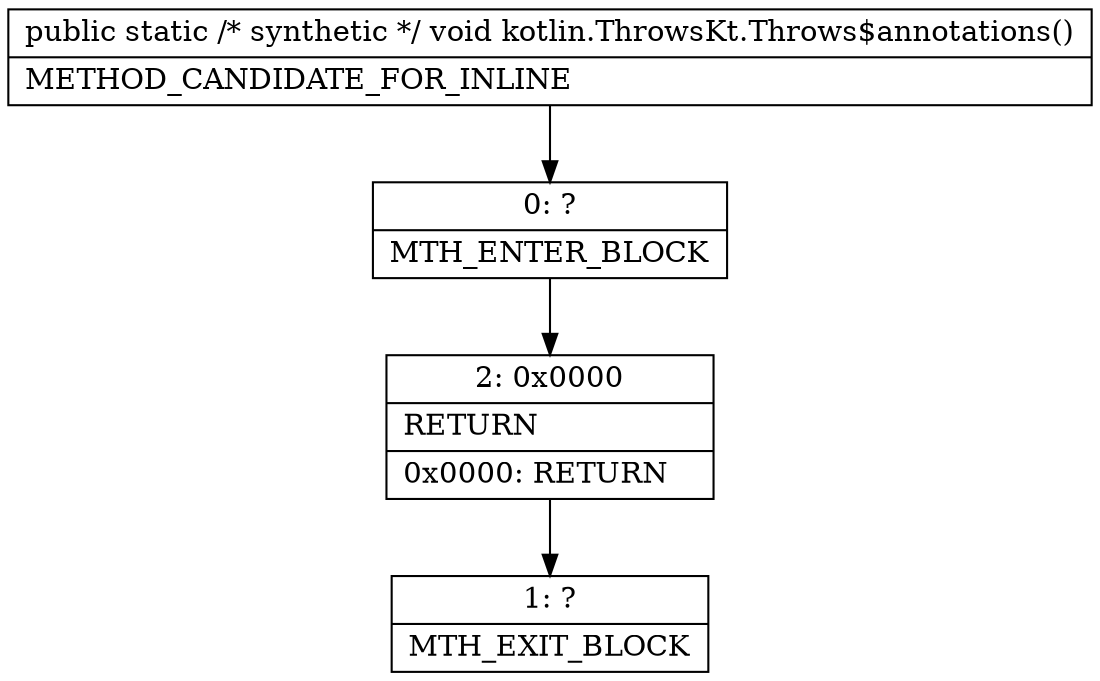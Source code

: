 digraph "CFG forkotlin.ThrowsKt.Throws$annotations()V" {
Node_0 [shape=record,label="{0\:\ ?|MTH_ENTER_BLOCK\l}"];
Node_2 [shape=record,label="{2\:\ 0x0000|RETURN\l|0x0000: RETURN   \l}"];
Node_1 [shape=record,label="{1\:\ ?|MTH_EXIT_BLOCK\l}"];
MethodNode[shape=record,label="{public static \/* synthetic *\/ void kotlin.ThrowsKt.Throws$annotations()  | METHOD_CANDIDATE_FOR_INLINE\l}"];
MethodNode -> Node_0;Node_0 -> Node_2;
Node_2 -> Node_1;
}

